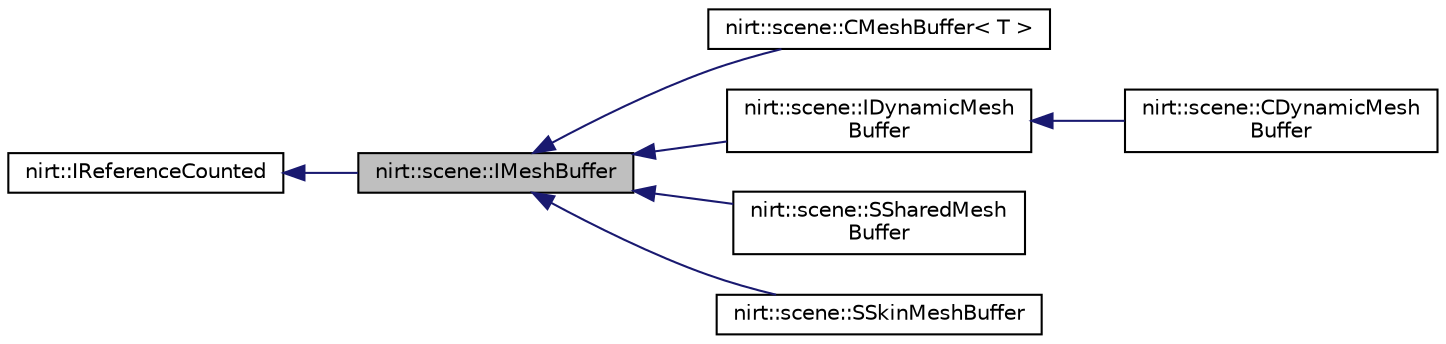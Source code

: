 digraph "nirt::scene::IMeshBuffer"
{
 // LATEX_PDF_SIZE
  edge [fontname="Helvetica",fontsize="10",labelfontname="Helvetica",labelfontsize="10"];
  node [fontname="Helvetica",fontsize="10",shape=record];
  rankdir="LR";
  Node1 [label="nirt::scene::IMeshBuffer",height=0.2,width=0.4,color="black", fillcolor="grey75", style="filled", fontcolor="black",tooltip="Struct for holding a mesh with a single material."];
  Node2 -> Node1 [dir="back",color="midnightblue",fontsize="10",style="solid",fontname="Helvetica"];
  Node2 [label="nirt::IReferenceCounted",height=0.2,width=0.4,color="black", fillcolor="white", style="filled",URL="$classnirt_1_1IReferenceCounted.html",tooltip="Base class of most objects of the Nirtcpp Engine."];
  Node1 -> Node3 [dir="back",color="midnightblue",fontsize="10",style="solid",fontname="Helvetica"];
  Node3 [label="nirt::scene::CMeshBuffer\< T \>",height=0.2,width=0.4,color="black", fillcolor="white", style="filled",URL="$classnirt_1_1scene_1_1CMeshBuffer.html",tooltip="Template implementation of the IMeshBuffer interface for 16-bit buffers."];
  Node1 -> Node4 [dir="back",color="midnightblue",fontsize="10",style="solid",fontname="Helvetica"];
  Node4 [label="nirt::scene::IDynamicMesh\lBuffer",height=0.2,width=0.4,color="black", fillcolor="white", style="filled",URL="$classnirt_1_1scene_1_1IDynamicMeshBuffer.html",tooltip=" "];
  Node4 -> Node5 [dir="back",color="midnightblue",fontsize="10",style="solid",fontname="Helvetica"];
  Node5 [label="nirt::scene::CDynamicMesh\lBuffer",height=0.2,width=0.4,color="black", fillcolor="white", style="filled",URL="$classnirt_1_1scene_1_1CDynamicMeshBuffer.html",tooltip="Implementation of the IMeshBuffer interface for which can work with 16 and 32 bit indices as well as ..."];
  Node1 -> Node6 [dir="back",color="midnightblue",fontsize="10",style="solid",fontname="Helvetica"];
  Node6 [label="nirt::scene::SSharedMesh\lBuffer",height=0.2,width=0.4,color="black", fillcolor="white", style="filled",URL="$structnirt_1_1scene_1_1SSharedMeshBuffer.html",tooltip="Implementation of the IMeshBuffer interface with shared vertex list."];
  Node1 -> Node7 [dir="back",color="midnightblue",fontsize="10",style="solid",fontname="Helvetica"];
  Node7 [label="nirt::scene::SSkinMeshBuffer",height=0.2,width=0.4,color="black", fillcolor="white", style="filled",URL="$structnirt_1_1scene_1_1SSkinMeshBuffer.html",tooltip="A mesh buffer able to choose between S3DVertex2TCoords, S3DVertex and S3DVertexTangents at runtime."];
}
